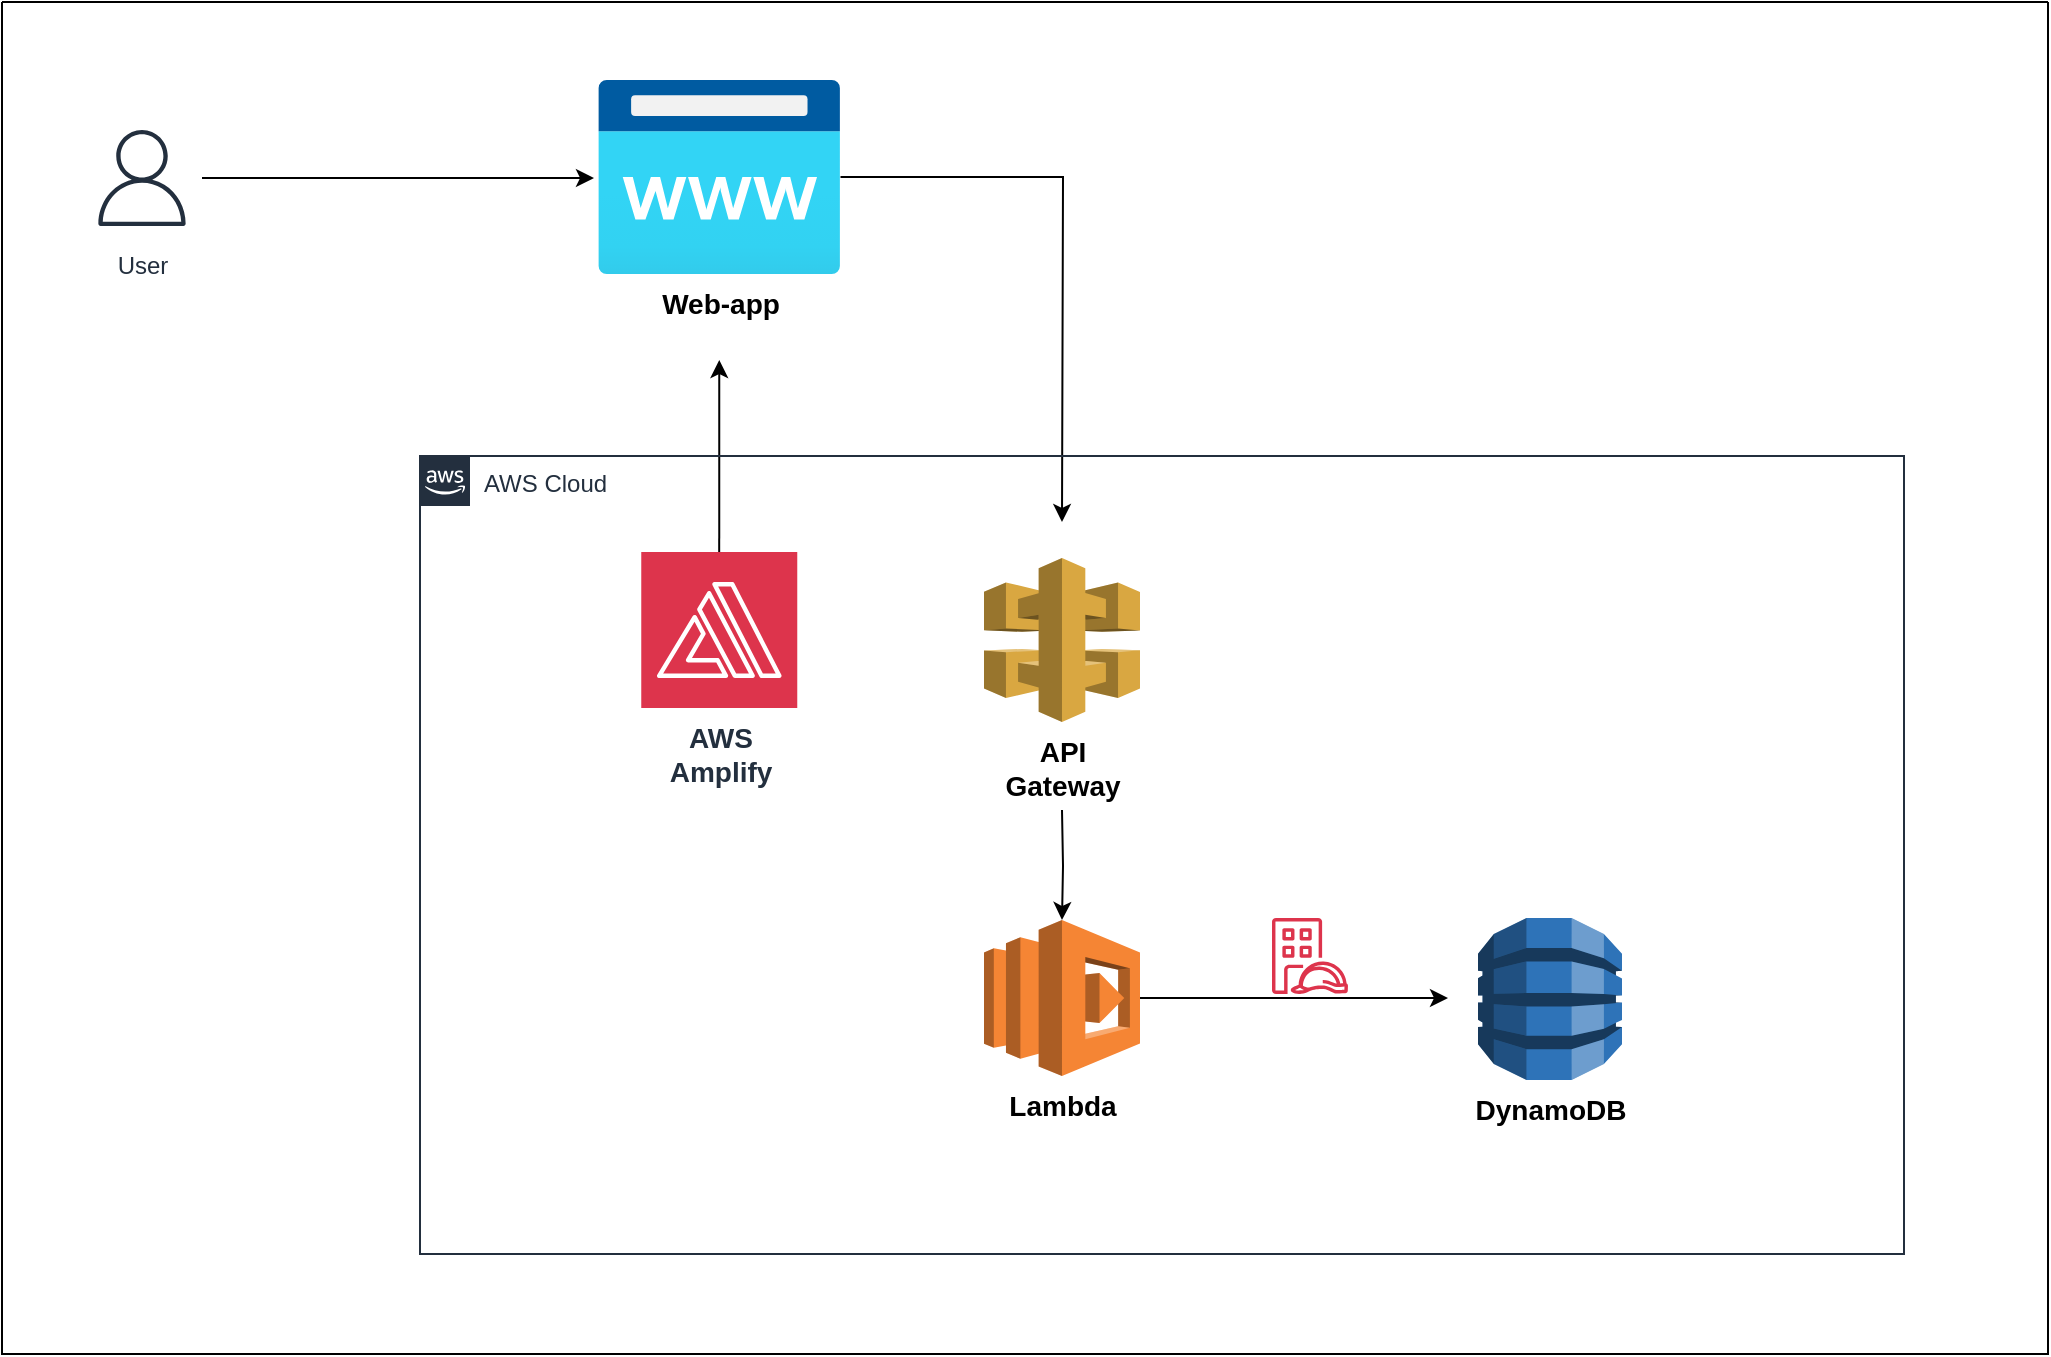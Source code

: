 <mxfile version="22.0.4" type="github">
  <diagram name="Page-1" id="KykUfuTgEA3VqeWH1Y7W">
    <mxGraphModel dx="1326" dy="782" grid="0" gridSize="10" guides="1" tooltips="1" connect="1" arrows="1" fold="1" page="1" pageScale="1" pageWidth="1100" pageHeight="850" math="0" shadow="0">
      <root>
        <mxCell id="0" />
        <mxCell id="1" parent="0" />
        <mxCell id="aNnHEHxiOUUDmJkkjf3C-24" style="edgeStyle=orthogonalEdgeStyle;rounded=0;orthogonalLoop=1;jettySize=auto;html=1;" edge="1" parent="1" source="aNnHEHxiOUUDmJkkjf3C-4">
          <mxGeometry relative="1" as="geometry">
            <mxPoint x="560" y="414" as="targetPoint" />
          </mxGeometry>
        </mxCell>
        <mxCell id="aNnHEHxiOUUDmJkkjf3C-4" value="&lt;b&gt;&lt;font style=&quot;font-size: 14px;&quot;&gt;Web-app&lt;/font&gt;&lt;/b&gt;" style="image;aspect=fixed;html=1;points=[];align=center;fontSize=12;image=img/lib/azure2/app_services/App_Service_Domains.svg;" vertex="1" parent="1">
          <mxGeometry x="328" y="193" width="121.25" height="97" as="geometry" />
        </mxCell>
        <mxCell id="aNnHEHxiOUUDmJkkjf3C-6" style="edgeStyle=orthogonalEdgeStyle;rounded=0;orthogonalLoop=1;jettySize=auto;html=1;" edge="1" parent="1" source="aNnHEHxiOUUDmJkkjf3C-5">
          <mxGeometry relative="1" as="geometry">
            <mxPoint x="326" y="242" as="targetPoint" />
          </mxGeometry>
        </mxCell>
        <mxCell id="aNnHEHxiOUUDmJkkjf3C-5" value="User" style="sketch=0;outlineConnect=0;fontColor=#232F3E;gradientColor=none;strokeColor=#232F3E;fillColor=#ffffff;dashed=0;verticalLabelPosition=bottom;verticalAlign=top;align=center;html=1;fontSize=12;fontStyle=0;aspect=fixed;shape=mxgraph.aws4.resourceIcon;resIcon=mxgraph.aws4.user;" vertex="1" parent="1">
          <mxGeometry x="70" y="212" width="60" height="60" as="geometry" />
        </mxCell>
        <mxCell id="aNnHEHxiOUUDmJkkjf3C-12" style="edgeStyle=orthogonalEdgeStyle;rounded=0;orthogonalLoop=1;jettySize=auto;html=1;" edge="1" parent="1">
          <mxGeometry relative="1" as="geometry">
            <mxPoint x="388.63" y="333" as="targetPoint" />
            <mxPoint x="388.6" y="465" as="sourcePoint" />
          </mxGeometry>
        </mxCell>
        <mxCell id="aNnHEHxiOUUDmJkkjf3C-9" value="&lt;b&gt;&lt;font style=&quot;font-size: 14px;&quot;&gt;AWS&lt;br&gt;Amplify&lt;/font&gt;&lt;/b&gt;" style="sketch=0;points=[[0,0,0],[0.25,0,0],[0.5,0,0],[0.75,0,0],[1,0,0],[0,1,0],[0.25,1,0],[0.5,1,0],[0.75,1,0],[1,1,0],[0,0.25,0],[0,0.5,0],[0,0.75,0],[1,0.25,0],[1,0.5,0],[1,0.75,0]];outlineConnect=0;fontColor=#232F3E;fillColor=#DD344C;strokeColor=#ffffff;dashed=0;verticalLabelPosition=bottom;verticalAlign=top;align=center;html=1;fontSize=12;fontStyle=0;aspect=fixed;shape=mxgraph.aws4.resourceIcon;resIcon=mxgraph.aws4.amplify;" vertex="1" parent="1">
          <mxGeometry x="349.63" y="429" width="78" height="78" as="geometry" />
        </mxCell>
        <mxCell id="aNnHEHxiOUUDmJkkjf3C-19" style="edgeStyle=orthogonalEdgeStyle;rounded=0;orthogonalLoop=1;jettySize=auto;html=1;" edge="1" parent="1" source="aNnHEHxiOUUDmJkkjf3C-13">
          <mxGeometry relative="1" as="geometry">
            <mxPoint x="753" y="652" as="targetPoint" />
          </mxGeometry>
        </mxCell>
        <mxCell id="aNnHEHxiOUUDmJkkjf3C-21" style="edgeStyle=orthogonalEdgeStyle;rounded=0;orthogonalLoop=1;jettySize=auto;html=1;" edge="1" parent="1" target="aNnHEHxiOUUDmJkkjf3C-13">
          <mxGeometry relative="1" as="geometry">
            <mxPoint x="560" y="558" as="sourcePoint" />
          </mxGeometry>
        </mxCell>
        <mxCell id="aNnHEHxiOUUDmJkkjf3C-13" value="&lt;b&gt;&lt;font style=&quot;font-size: 14px;&quot;&gt;Lambda&lt;/font&gt;&lt;/b&gt;" style="outlineConnect=0;dashed=0;verticalLabelPosition=bottom;verticalAlign=top;align=center;html=1;shape=mxgraph.aws3.lambda;fillColor=#F58534;gradientColor=none;aspect=fixed;" vertex="1" parent="1">
          <mxGeometry x="521" y="613" width="78" height="78" as="geometry" />
        </mxCell>
        <mxCell id="aNnHEHxiOUUDmJkkjf3C-14" value="&lt;b&gt;&lt;font style=&quot;font-size: 14px;&quot;&gt;API&lt;br&gt;Gateway&lt;/font&gt;&lt;/b&gt;" style="outlineConnect=0;dashed=0;verticalLabelPosition=bottom;verticalAlign=top;align=center;html=1;shape=mxgraph.aws3.api_gateway;fillColor=#D9A741;gradientColor=none;" vertex="1" parent="1">
          <mxGeometry x="521" y="432" width="78" height="82" as="geometry" />
        </mxCell>
        <mxCell id="aNnHEHxiOUUDmJkkjf3C-18" value="&lt;b&gt;&lt;font style=&quot;font-size: 14px;&quot;&gt;DynamoDB&lt;/font&gt;&lt;/b&gt;" style="outlineConnect=0;dashed=0;verticalLabelPosition=bottom;verticalAlign=top;align=center;html=1;shape=mxgraph.aws3.dynamo_db;fillColor=#2E73B8;gradientColor=none;" vertex="1" parent="1">
          <mxGeometry x="768" y="612" width="72" height="81" as="geometry" />
        </mxCell>
        <mxCell id="aNnHEHxiOUUDmJkkjf3C-22" value="" style="sketch=0;outlineConnect=0;fontColor=#232F3E;gradientColor=none;fillColor=#DD344C;strokeColor=none;dashed=0;verticalLabelPosition=bottom;verticalAlign=top;align=center;html=1;fontSize=12;fontStyle=0;aspect=fixed;pointerEvents=1;shape=mxgraph.aws4.identity_access_management_iam_roles_anywhere;" vertex="1" parent="1">
          <mxGeometry x="665" y="612" width="38" height="38" as="geometry" />
        </mxCell>
        <mxCell id="aNnHEHxiOUUDmJkkjf3C-25" value="AWS Cloud" style="points=[[0,0],[0.25,0],[0.5,0],[0.75,0],[1,0],[1,0.25],[1,0.5],[1,0.75],[1,1],[0.75,1],[0.5,1],[0.25,1],[0,1],[0,0.75],[0,0.5],[0,0.25]];outlineConnect=0;gradientColor=none;html=1;whiteSpace=wrap;fontSize=12;fontStyle=0;container=1;pointerEvents=0;collapsible=0;recursiveResize=0;shape=mxgraph.aws4.group;grIcon=mxgraph.aws4.group_aws_cloud_alt;strokeColor=#232F3E;fillColor=none;verticalAlign=top;align=left;spacingLeft=30;fontColor=#232F3E;dashed=0;" vertex="1" parent="1">
          <mxGeometry x="239" y="381" width="742" height="399" as="geometry" />
        </mxCell>
        <mxCell id="aNnHEHxiOUUDmJkkjf3C-27" value="" style="swimlane;startSize=0;" vertex="1" parent="1">
          <mxGeometry x="30" y="154" width="1023" height="676" as="geometry">
            <mxRectangle x="30" y="154" width="50" height="44" as="alternateBounds" />
          </mxGeometry>
        </mxCell>
      </root>
    </mxGraphModel>
  </diagram>
</mxfile>
